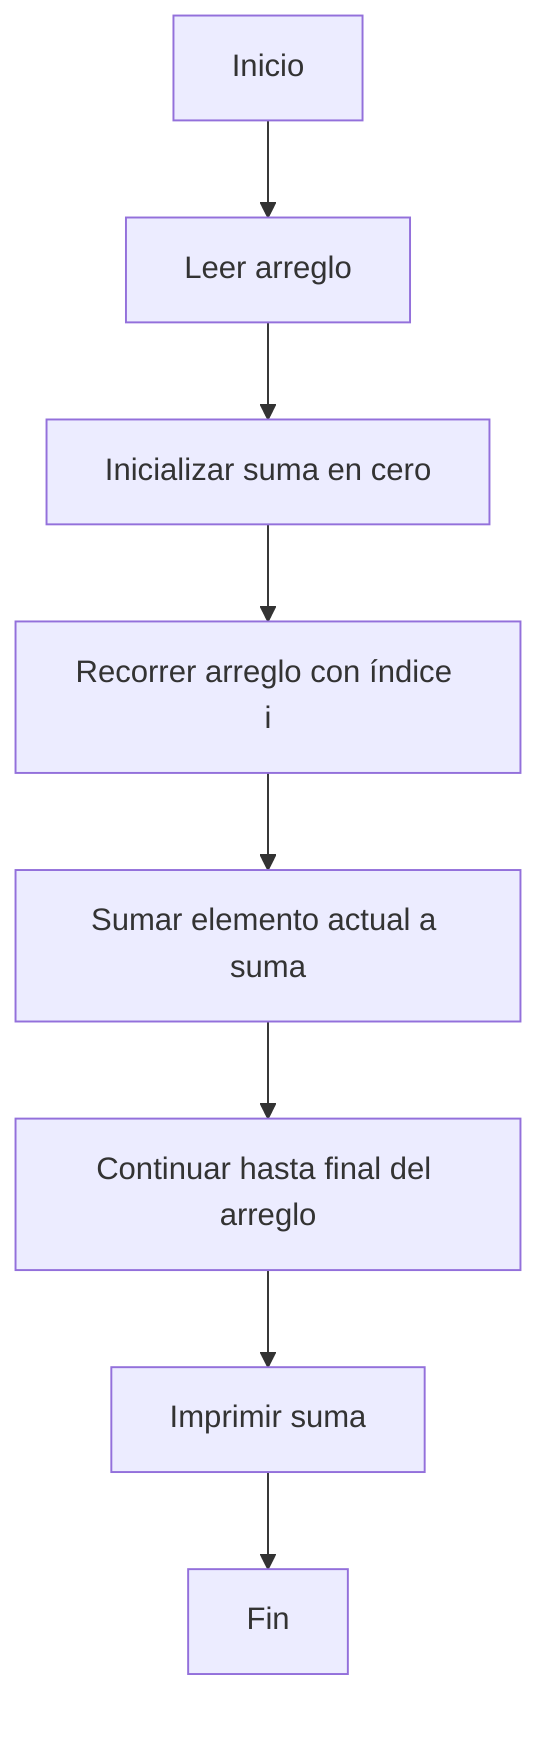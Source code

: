 flowchart TD
  A[Inicio] --> B[Leer arreglo]
  B --> C[Inicializar suma en cero]
  C --> D[Recorrer arreglo con índice i]
  D --> E[Sumar elemento actual a suma]
  E --> F[Continuar hasta final del arreglo]
  F --> G[Imprimir suma]
  G --> H[Fin]